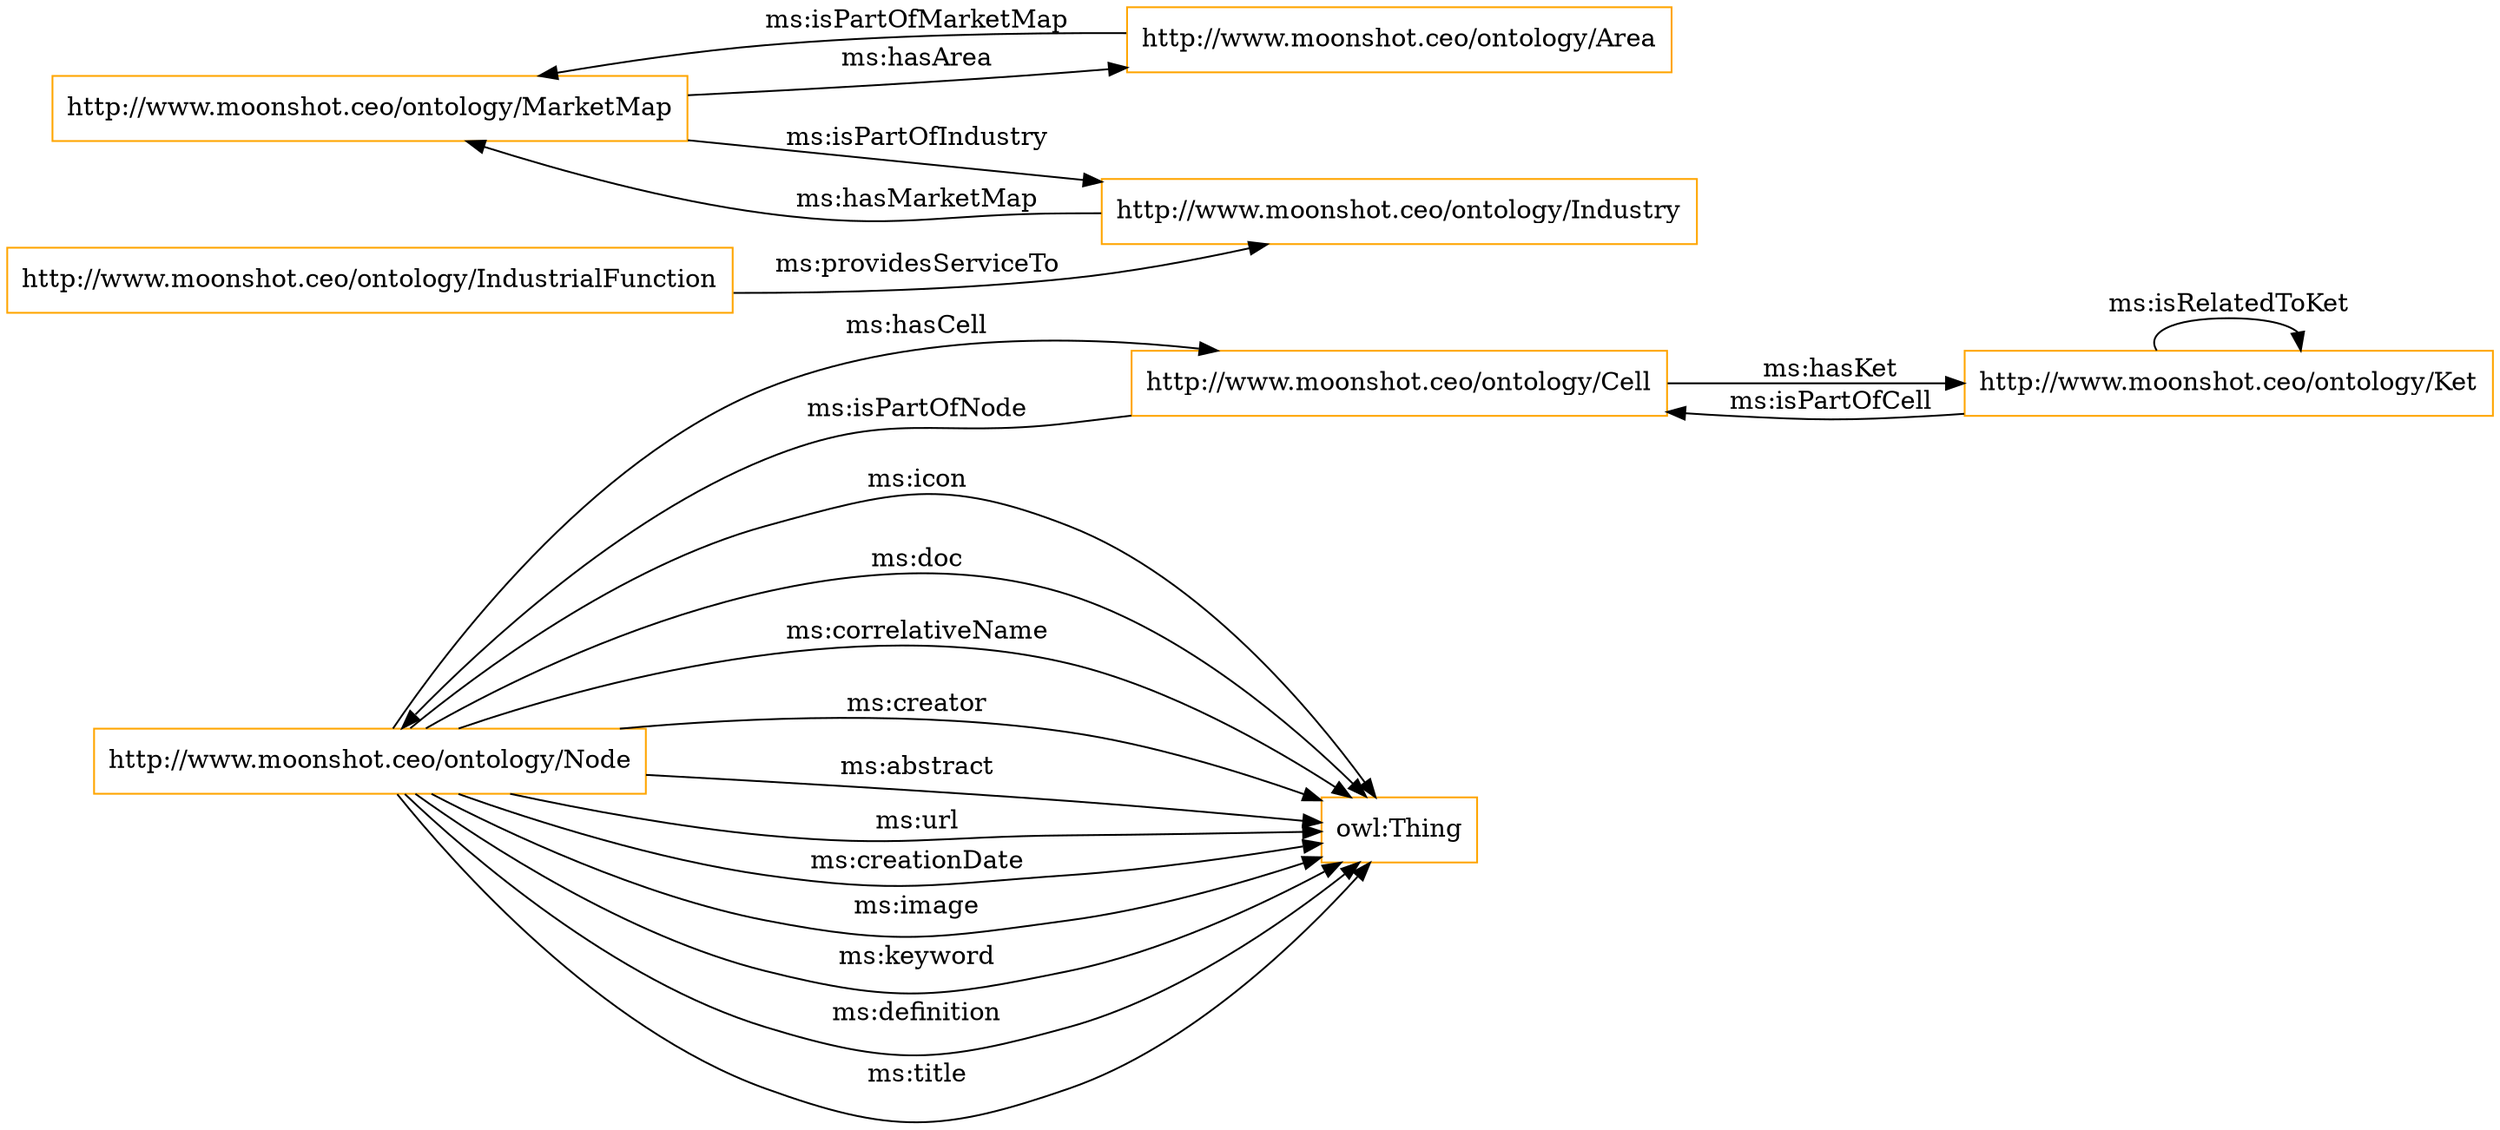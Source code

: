 digraph ar2dtool_diagram { 
rankdir=LR;
size="1501"
node [shape = rectangle, color="orange"]; "http://www.moonshot.ceo/ontology/Node" "http://www.moonshot.ceo/ontology/MarketMap" "http://www.moonshot.ceo/ontology/Ket" "http://www.moonshot.ceo/ontology/Industry" "http://www.moonshot.ceo/ontology/IndustrialFunction" "http://www.moonshot.ceo/ontology/Cell" "http://www.moonshot.ceo/ontology/Area" "owl:Thing" ; /*classes style*/
	"http://www.moonshot.ceo/ontology/MarketMap" -> "http://www.moonshot.ceo/ontology/Area" [ label = "ms:hasArea" ];
	"http://www.moonshot.ceo/ontology/Node" -> "owl:Thing" [ label = "ms:icon" ];
	"http://www.moonshot.ceo/ontology/Node" -> "owl:Thing" [ label = "ms:doc" ];
	"http://www.moonshot.ceo/ontology/Node" -> "owl:Thing" [ label = "ms:correlativeName" ];
	"http://www.moonshot.ceo/ontology/Node" -> "owl:Thing" [ label = "ms:creator" ];
	"http://www.moonshot.ceo/ontology/Node" -> "owl:Thing" [ label = "ms:abstract" ];
	"http://www.moonshot.ceo/ontology/Node" -> "http://www.moonshot.ceo/ontology/Cell" [ label = "ms:hasCell" ];
	"http://www.moonshot.ceo/ontology/Node" -> "owl:Thing" [ label = "ms:url" ];
	"http://www.moonshot.ceo/ontology/Node" -> "owl:Thing" [ label = "ms:creationDate" ];
	"http://www.moonshot.ceo/ontology/Area" -> "http://www.moonshot.ceo/ontology/MarketMap" [ label = "ms:isPartOfMarketMap" ];
	"http://www.moonshot.ceo/ontology/Node" -> "owl:Thing" [ label = "ms:image" ];
	"http://www.moonshot.ceo/ontology/Ket" -> "http://www.moonshot.ceo/ontology/Cell" [ label = "ms:isPartOfCell" ];
	"http://www.moonshot.ceo/ontology/Node" -> "owl:Thing" [ label = "ms:keyword" ];
	"http://www.moonshot.ceo/ontology/Node" -> "owl:Thing" [ label = "ms:definition" ];
	"http://www.moonshot.ceo/ontology/Node" -> "owl:Thing" [ label = "ms:title" ];
	"http://www.moonshot.ceo/ontology/Cell" -> "http://www.moonshot.ceo/ontology/Node" [ label = "ms:isPartOfNode" ];
	"http://www.moonshot.ceo/ontology/IndustrialFunction" -> "http://www.moonshot.ceo/ontology/Industry" [ label = "ms:providesServiceTo" ];
	"http://www.moonshot.ceo/ontology/Ket" -> "http://www.moonshot.ceo/ontology/Ket" [ label = "ms:isRelatedToKet" ];
	"http://www.moonshot.ceo/ontology/MarketMap" -> "http://www.moonshot.ceo/ontology/Industry" [ label = "ms:isPartOfIndustry" ];
	"http://www.moonshot.ceo/ontology/Cell" -> "http://www.moonshot.ceo/ontology/Ket" [ label = "ms:hasKet" ];
	"http://www.moonshot.ceo/ontology/Industry" -> "http://www.moonshot.ceo/ontology/MarketMap" [ label = "ms:hasMarketMap" ];

}
